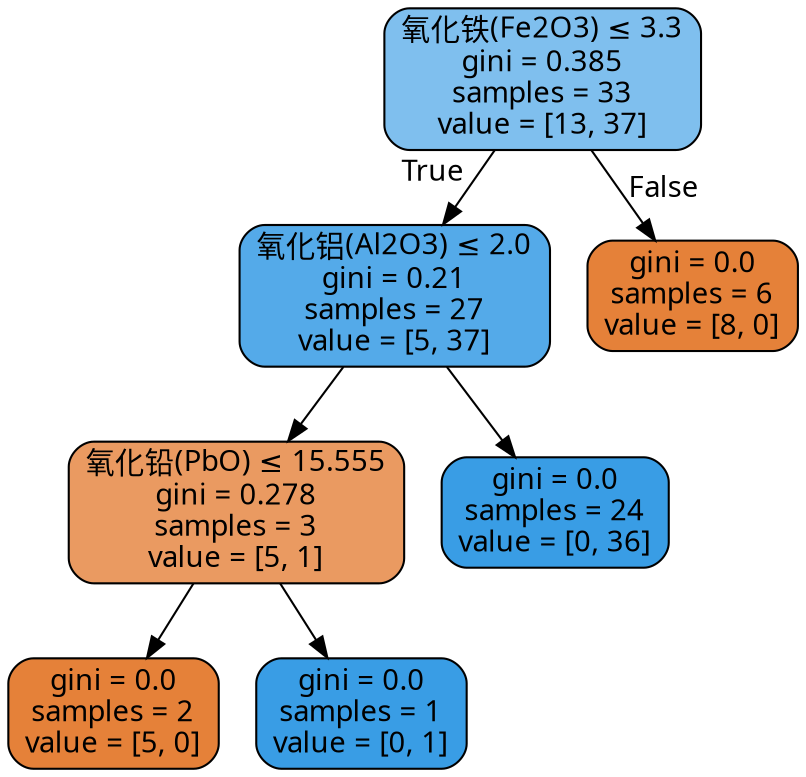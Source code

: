 digraph Tree {
node [shape=box, style="filled, rounded", color="black", fontname="DengXian"] ;
edge [fontname="DengXian"] ;
0 [label=<氧化铁(Fe2O3) &le; 3.3<br/>gini = 0.385<br/>samples = 33<br/>value = [13, 37]>, fillcolor="#7fbfee"] ;
1 [label=<氧化铝(Al2O3) &le; 2.0<br/>gini = 0.21<br/>samples = 27<br/>value = [5, 37]>, fillcolor="#54aae9"] ;
0 -> 1 [labeldistance=2.5, labelangle=45, headlabel="True"] ;
2 [label=<氧化铅(PbO) &le; 15.555<br/>gini = 0.278<br/>samples = 3<br/>value = [5, 1]>, fillcolor="#ea9a61"] ;
1 -> 2 ;
3 [label=<gini = 0.0<br/>samples = 2<br/>value = [5, 0]>, fillcolor="#e58139"] ;
2 -> 3 ;
4 [label=<gini = 0.0<br/>samples = 1<br/>value = [0, 1]>, fillcolor="#399de5"] ;
2 -> 4 ;
5 [label=<gini = 0.0<br/>samples = 24<br/>value = [0, 36]>, fillcolor="#399de5"] ;
1 -> 5 ;
6 [label=<gini = 0.0<br/>samples = 6<br/>value = [8, 0]>, fillcolor="#e58139"] ;
0 -> 6 [labeldistance=2.5, labelangle=-45, headlabel="False"] ;
}